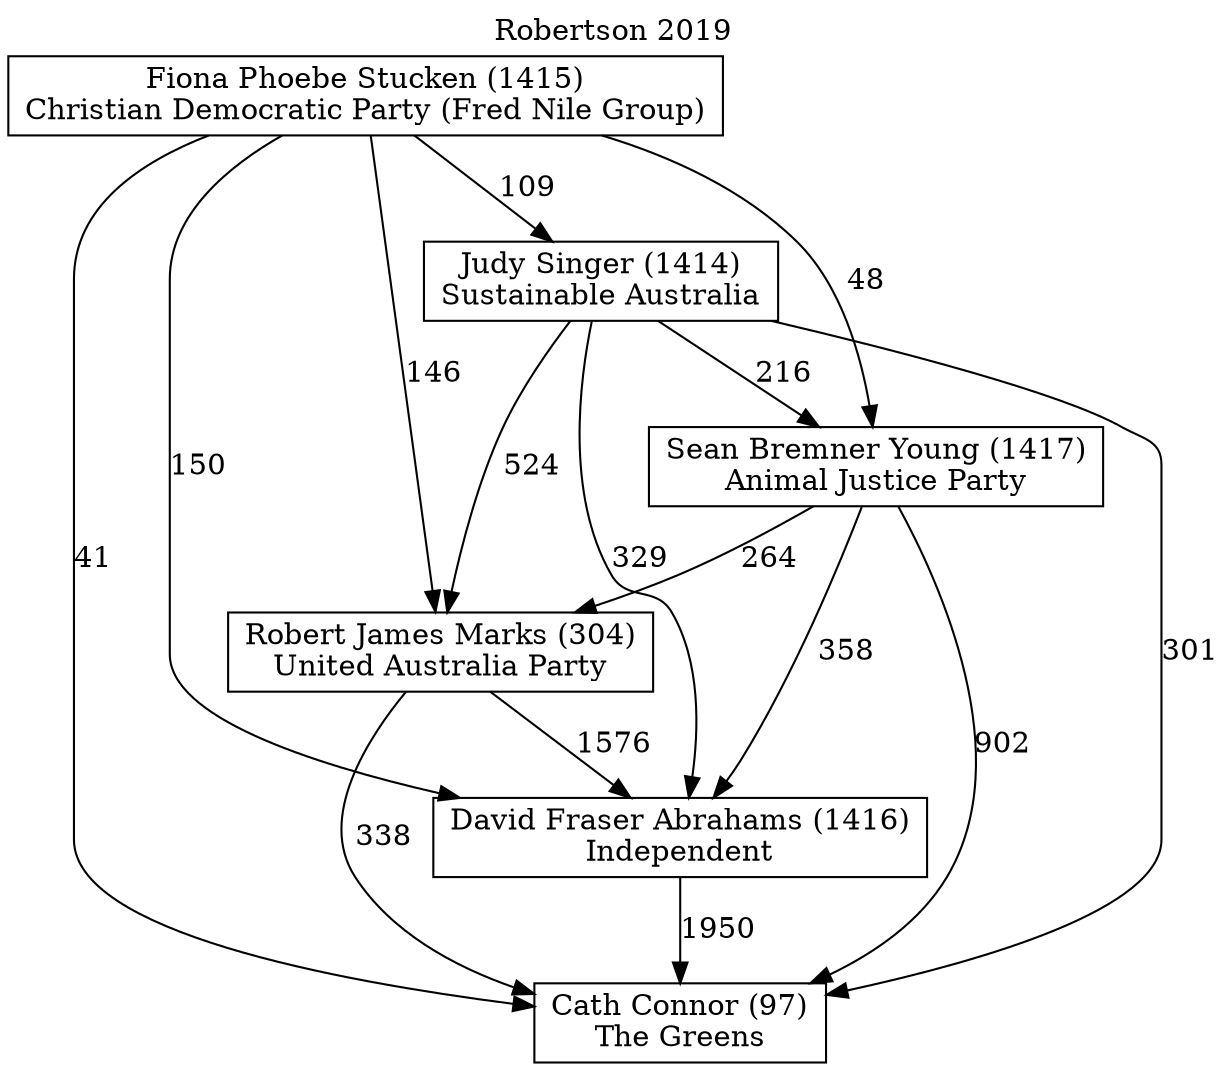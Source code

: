// House preference flow
digraph "Cath Connor (97)_Robertson_2019" {
	graph [label="Robertson 2019" labelloc=t]
	node [shape=box]
	"Cath Connor (97)" [label="Cath Connor (97)
The Greens"]
	"David Fraser Abrahams (1416)" [label="David Fraser Abrahams (1416)
Independent"]
	"Robert James Marks (304)" [label="Robert James Marks (304)
United Australia Party"]
	"Sean Bremner Young (1417)" [label="Sean Bremner Young (1417)
Animal Justice Party"]
	"Judy Singer (1414)" [label="Judy Singer (1414)
Sustainable Australia"]
	"Fiona Phoebe Stucken (1415)" [label="Fiona Phoebe Stucken (1415)
Christian Democratic Party (Fred Nile Group)"]
	"Cath Connor (97)" [label="Cath Connor (97)
The Greens"]
	"Robert James Marks (304)" [label="Robert James Marks (304)
United Australia Party"]
	"Sean Bremner Young (1417)" [label="Sean Bremner Young (1417)
Animal Justice Party"]
	"Judy Singer (1414)" [label="Judy Singer (1414)
Sustainable Australia"]
	"Fiona Phoebe Stucken (1415)" [label="Fiona Phoebe Stucken (1415)
Christian Democratic Party (Fred Nile Group)"]
	"Cath Connor (97)" [label="Cath Connor (97)
The Greens"]
	"Sean Bremner Young (1417)" [label="Sean Bremner Young (1417)
Animal Justice Party"]
	"Judy Singer (1414)" [label="Judy Singer (1414)
Sustainable Australia"]
	"Fiona Phoebe Stucken (1415)" [label="Fiona Phoebe Stucken (1415)
Christian Democratic Party (Fred Nile Group)"]
	"Cath Connor (97)" [label="Cath Connor (97)
The Greens"]
	"Judy Singer (1414)" [label="Judy Singer (1414)
Sustainable Australia"]
	"Fiona Phoebe Stucken (1415)" [label="Fiona Phoebe Stucken (1415)
Christian Democratic Party (Fred Nile Group)"]
	"Cath Connor (97)" [label="Cath Connor (97)
The Greens"]
	"Fiona Phoebe Stucken (1415)" [label="Fiona Phoebe Stucken (1415)
Christian Democratic Party (Fred Nile Group)"]
	"Fiona Phoebe Stucken (1415)" [label="Fiona Phoebe Stucken (1415)
Christian Democratic Party (Fred Nile Group)"]
	"Judy Singer (1414)" [label="Judy Singer (1414)
Sustainable Australia"]
	"Fiona Phoebe Stucken (1415)" [label="Fiona Phoebe Stucken (1415)
Christian Democratic Party (Fred Nile Group)"]
	"Fiona Phoebe Stucken (1415)" [label="Fiona Phoebe Stucken (1415)
Christian Democratic Party (Fred Nile Group)"]
	"Sean Bremner Young (1417)" [label="Sean Bremner Young (1417)
Animal Justice Party"]
	"Judy Singer (1414)" [label="Judy Singer (1414)
Sustainable Australia"]
	"Fiona Phoebe Stucken (1415)" [label="Fiona Phoebe Stucken (1415)
Christian Democratic Party (Fred Nile Group)"]
	"Sean Bremner Young (1417)" [label="Sean Bremner Young (1417)
Animal Justice Party"]
	"Fiona Phoebe Stucken (1415)" [label="Fiona Phoebe Stucken (1415)
Christian Democratic Party (Fred Nile Group)"]
	"Fiona Phoebe Stucken (1415)" [label="Fiona Phoebe Stucken (1415)
Christian Democratic Party (Fred Nile Group)"]
	"Judy Singer (1414)" [label="Judy Singer (1414)
Sustainable Australia"]
	"Fiona Phoebe Stucken (1415)" [label="Fiona Phoebe Stucken (1415)
Christian Democratic Party (Fred Nile Group)"]
	"Fiona Phoebe Stucken (1415)" [label="Fiona Phoebe Stucken (1415)
Christian Democratic Party (Fred Nile Group)"]
	"Robert James Marks (304)" [label="Robert James Marks (304)
United Australia Party"]
	"Sean Bremner Young (1417)" [label="Sean Bremner Young (1417)
Animal Justice Party"]
	"Judy Singer (1414)" [label="Judy Singer (1414)
Sustainable Australia"]
	"Fiona Phoebe Stucken (1415)" [label="Fiona Phoebe Stucken (1415)
Christian Democratic Party (Fred Nile Group)"]
	"Robert James Marks (304)" [label="Robert James Marks (304)
United Australia Party"]
	"Judy Singer (1414)" [label="Judy Singer (1414)
Sustainable Australia"]
	"Fiona Phoebe Stucken (1415)" [label="Fiona Phoebe Stucken (1415)
Christian Democratic Party (Fred Nile Group)"]
	"Robert James Marks (304)" [label="Robert James Marks (304)
United Australia Party"]
	"Fiona Phoebe Stucken (1415)" [label="Fiona Phoebe Stucken (1415)
Christian Democratic Party (Fred Nile Group)"]
	"Fiona Phoebe Stucken (1415)" [label="Fiona Phoebe Stucken (1415)
Christian Democratic Party (Fred Nile Group)"]
	"Judy Singer (1414)" [label="Judy Singer (1414)
Sustainable Australia"]
	"Fiona Phoebe Stucken (1415)" [label="Fiona Phoebe Stucken (1415)
Christian Democratic Party (Fred Nile Group)"]
	"Fiona Phoebe Stucken (1415)" [label="Fiona Phoebe Stucken (1415)
Christian Democratic Party (Fred Nile Group)"]
	"Sean Bremner Young (1417)" [label="Sean Bremner Young (1417)
Animal Justice Party"]
	"Judy Singer (1414)" [label="Judy Singer (1414)
Sustainable Australia"]
	"Fiona Phoebe Stucken (1415)" [label="Fiona Phoebe Stucken (1415)
Christian Democratic Party (Fred Nile Group)"]
	"Sean Bremner Young (1417)" [label="Sean Bremner Young (1417)
Animal Justice Party"]
	"Fiona Phoebe Stucken (1415)" [label="Fiona Phoebe Stucken (1415)
Christian Democratic Party (Fred Nile Group)"]
	"Fiona Phoebe Stucken (1415)" [label="Fiona Phoebe Stucken (1415)
Christian Democratic Party (Fred Nile Group)"]
	"Judy Singer (1414)" [label="Judy Singer (1414)
Sustainable Australia"]
	"Fiona Phoebe Stucken (1415)" [label="Fiona Phoebe Stucken (1415)
Christian Democratic Party (Fred Nile Group)"]
	"Fiona Phoebe Stucken (1415)" [label="Fiona Phoebe Stucken (1415)
Christian Democratic Party (Fred Nile Group)"]
	"David Fraser Abrahams (1416)" [label="David Fraser Abrahams (1416)
Independent"]
	"Robert James Marks (304)" [label="Robert James Marks (304)
United Australia Party"]
	"Sean Bremner Young (1417)" [label="Sean Bremner Young (1417)
Animal Justice Party"]
	"Judy Singer (1414)" [label="Judy Singer (1414)
Sustainable Australia"]
	"Fiona Phoebe Stucken (1415)" [label="Fiona Phoebe Stucken (1415)
Christian Democratic Party (Fred Nile Group)"]
	"David Fraser Abrahams (1416)" [label="David Fraser Abrahams (1416)
Independent"]
	"Sean Bremner Young (1417)" [label="Sean Bremner Young (1417)
Animal Justice Party"]
	"Judy Singer (1414)" [label="Judy Singer (1414)
Sustainable Australia"]
	"Fiona Phoebe Stucken (1415)" [label="Fiona Phoebe Stucken (1415)
Christian Democratic Party (Fred Nile Group)"]
	"David Fraser Abrahams (1416)" [label="David Fraser Abrahams (1416)
Independent"]
	"Judy Singer (1414)" [label="Judy Singer (1414)
Sustainable Australia"]
	"Fiona Phoebe Stucken (1415)" [label="Fiona Phoebe Stucken (1415)
Christian Democratic Party (Fred Nile Group)"]
	"David Fraser Abrahams (1416)" [label="David Fraser Abrahams (1416)
Independent"]
	"Fiona Phoebe Stucken (1415)" [label="Fiona Phoebe Stucken (1415)
Christian Democratic Party (Fred Nile Group)"]
	"Fiona Phoebe Stucken (1415)" [label="Fiona Phoebe Stucken (1415)
Christian Democratic Party (Fred Nile Group)"]
	"Judy Singer (1414)" [label="Judy Singer (1414)
Sustainable Australia"]
	"Fiona Phoebe Stucken (1415)" [label="Fiona Phoebe Stucken (1415)
Christian Democratic Party (Fred Nile Group)"]
	"Fiona Phoebe Stucken (1415)" [label="Fiona Phoebe Stucken (1415)
Christian Democratic Party (Fred Nile Group)"]
	"Sean Bremner Young (1417)" [label="Sean Bremner Young (1417)
Animal Justice Party"]
	"Judy Singer (1414)" [label="Judy Singer (1414)
Sustainable Australia"]
	"Fiona Phoebe Stucken (1415)" [label="Fiona Phoebe Stucken (1415)
Christian Democratic Party (Fred Nile Group)"]
	"Sean Bremner Young (1417)" [label="Sean Bremner Young (1417)
Animal Justice Party"]
	"Fiona Phoebe Stucken (1415)" [label="Fiona Phoebe Stucken (1415)
Christian Democratic Party (Fred Nile Group)"]
	"Fiona Phoebe Stucken (1415)" [label="Fiona Phoebe Stucken (1415)
Christian Democratic Party (Fred Nile Group)"]
	"Judy Singer (1414)" [label="Judy Singer (1414)
Sustainable Australia"]
	"Fiona Phoebe Stucken (1415)" [label="Fiona Phoebe Stucken (1415)
Christian Democratic Party (Fred Nile Group)"]
	"Fiona Phoebe Stucken (1415)" [label="Fiona Phoebe Stucken (1415)
Christian Democratic Party (Fred Nile Group)"]
	"Robert James Marks (304)" [label="Robert James Marks (304)
United Australia Party"]
	"Sean Bremner Young (1417)" [label="Sean Bremner Young (1417)
Animal Justice Party"]
	"Judy Singer (1414)" [label="Judy Singer (1414)
Sustainable Australia"]
	"Fiona Phoebe Stucken (1415)" [label="Fiona Phoebe Stucken (1415)
Christian Democratic Party (Fred Nile Group)"]
	"Robert James Marks (304)" [label="Robert James Marks (304)
United Australia Party"]
	"Judy Singer (1414)" [label="Judy Singer (1414)
Sustainable Australia"]
	"Fiona Phoebe Stucken (1415)" [label="Fiona Phoebe Stucken (1415)
Christian Democratic Party (Fred Nile Group)"]
	"Robert James Marks (304)" [label="Robert James Marks (304)
United Australia Party"]
	"Fiona Phoebe Stucken (1415)" [label="Fiona Phoebe Stucken (1415)
Christian Democratic Party (Fred Nile Group)"]
	"Fiona Phoebe Stucken (1415)" [label="Fiona Phoebe Stucken (1415)
Christian Democratic Party (Fred Nile Group)"]
	"Judy Singer (1414)" [label="Judy Singer (1414)
Sustainable Australia"]
	"Fiona Phoebe Stucken (1415)" [label="Fiona Phoebe Stucken (1415)
Christian Democratic Party (Fred Nile Group)"]
	"Fiona Phoebe Stucken (1415)" [label="Fiona Phoebe Stucken (1415)
Christian Democratic Party (Fred Nile Group)"]
	"Sean Bremner Young (1417)" [label="Sean Bremner Young (1417)
Animal Justice Party"]
	"Judy Singer (1414)" [label="Judy Singer (1414)
Sustainable Australia"]
	"Fiona Phoebe Stucken (1415)" [label="Fiona Phoebe Stucken (1415)
Christian Democratic Party (Fred Nile Group)"]
	"Sean Bremner Young (1417)" [label="Sean Bremner Young (1417)
Animal Justice Party"]
	"Fiona Phoebe Stucken (1415)" [label="Fiona Phoebe Stucken (1415)
Christian Democratic Party (Fred Nile Group)"]
	"Fiona Phoebe Stucken (1415)" [label="Fiona Phoebe Stucken (1415)
Christian Democratic Party (Fred Nile Group)"]
	"Judy Singer (1414)" [label="Judy Singer (1414)
Sustainable Australia"]
	"Fiona Phoebe Stucken (1415)" [label="Fiona Phoebe Stucken (1415)
Christian Democratic Party (Fred Nile Group)"]
	"Fiona Phoebe Stucken (1415)" [label="Fiona Phoebe Stucken (1415)
Christian Democratic Party (Fred Nile Group)"]
	"David Fraser Abrahams (1416)" -> "Cath Connor (97)" [label=1950]
	"Robert James Marks (304)" -> "David Fraser Abrahams (1416)" [label=1576]
	"Sean Bremner Young (1417)" -> "Robert James Marks (304)" [label=264]
	"Judy Singer (1414)" -> "Sean Bremner Young (1417)" [label=216]
	"Fiona Phoebe Stucken (1415)" -> "Judy Singer (1414)" [label=109]
	"Robert James Marks (304)" -> "Cath Connor (97)" [label=338]
	"Sean Bremner Young (1417)" -> "Cath Connor (97)" [label=902]
	"Judy Singer (1414)" -> "Cath Connor (97)" [label=301]
	"Fiona Phoebe Stucken (1415)" -> "Cath Connor (97)" [label=41]
	"Fiona Phoebe Stucken (1415)" -> "Sean Bremner Young (1417)" [label=48]
	"Judy Singer (1414)" -> "Robert James Marks (304)" [label=524]
	"Fiona Phoebe Stucken (1415)" -> "Robert James Marks (304)" [label=146]
	"Sean Bremner Young (1417)" -> "David Fraser Abrahams (1416)" [label=358]
	"Judy Singer (1414)" -> "David Fraser Abrahams (1416)" [label=329]
	"Fiona Phoebe Stucken (1415)" -> "David Fraser Abrahams (1416)" [label=150]
}
